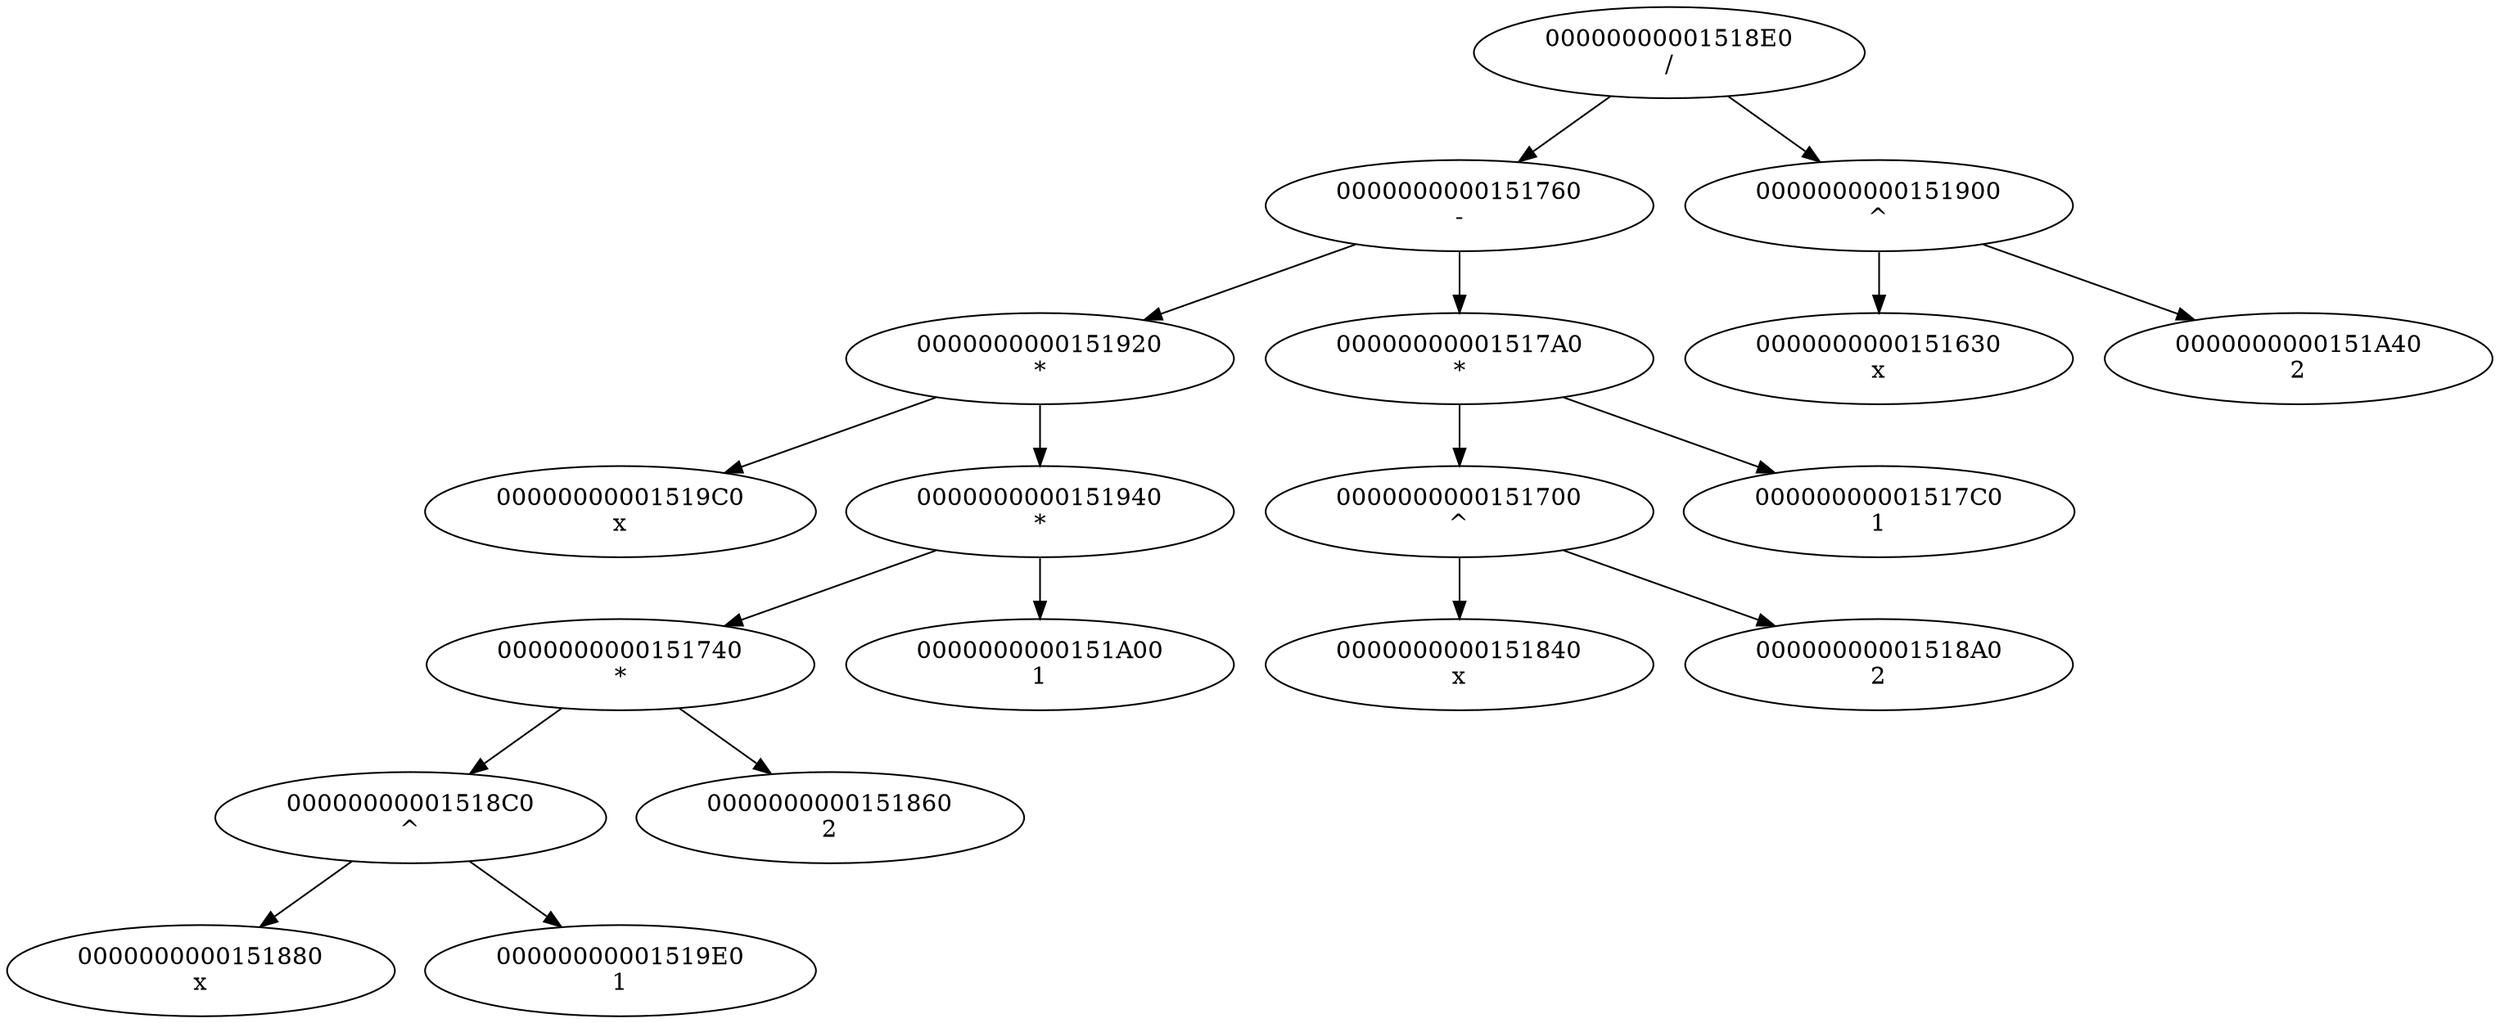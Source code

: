 digraph G{
"00000000001518E0
/"->"0000000000151760
-";
"00000000001518E0
/"->"0000000000151900
^";
"0000000000151760
-"->"0000000000151920
*";
"0000000000151760
-"->"00000000001517A0
*";
"0000000000151920
*"->"00000000001519C0
x";
"0000000000151920
*"->"0000000000151940
*";
"00000000001519C0
x";
"0000000000151940
*"->"0000000000151740
*";
"0000000000151940
*"->"0000000000151A00
1";
"0000000000151740
*"->"00000000001518C0
^";
"0000000000151740
*"->"0000000000151860
2";
"00000000001518C0
^"->"0000000000151880
x";
"00000000001518C0
^"->"00000000001519E0
1";
"0000000000151880
x";
"00000000001519E0
1";
"0000000000151860
2";
"0000000000151A00
1";
"00000000001517A0
*"->"0000000000151700
^";
"00000000001517A0
*"->"00000000001517C0
1";
"0000000000151700
^"->"0000000000151840
x";
"0000000000151700
^"->"00000000001518A0
2";
"0000000000151840
x";
"00000000001518A0
2";
"00000000001517C0
1";
"0000000000151900
^"->"0000000000151630
x";
"0000000000151900
^"->"0000000000151A40
2";
"0000000000151630
x";
"0000000000151A40
2";
}